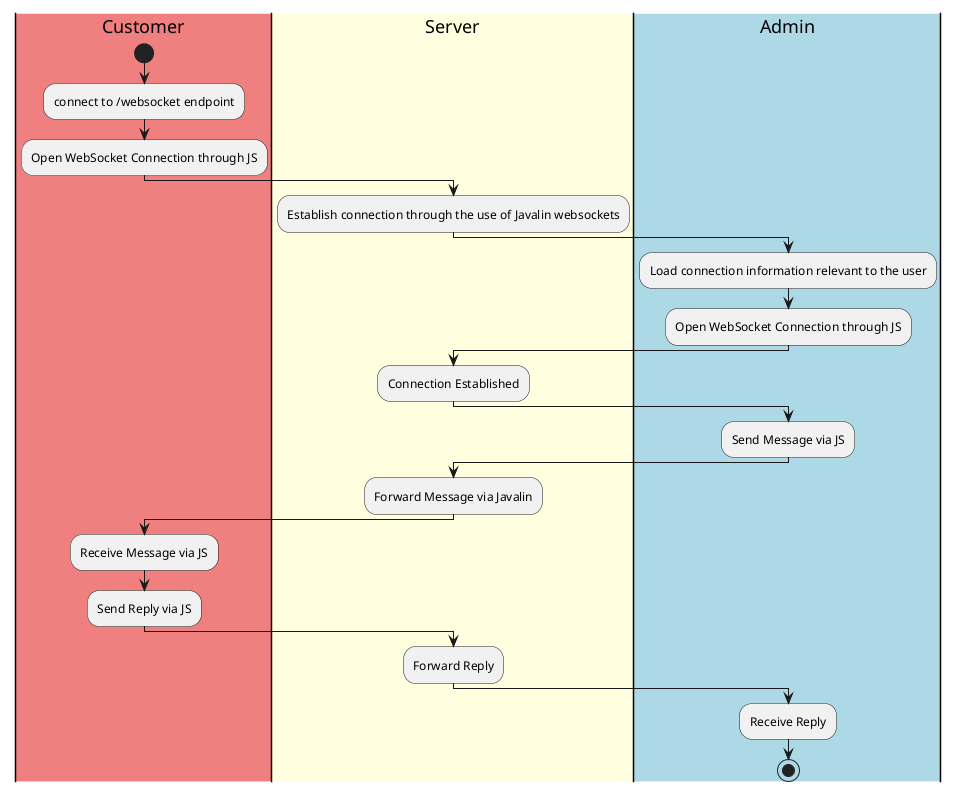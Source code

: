 @startuml
!define USER1 Admin
!define USER2 Customer

|#LightCoral| USER2 |
start
:connect to /websocket endpoint;
:Open WebSocket Connection through JS;

|#LightYellow| Server |
:Establish connection through the use of Javalin websockets;

| USER1 |
:Load connection information relevant to the user;
:Open WebSocket Connection through JS;

|#LightYellow| Server |
:Connection Established;

|#LightBlue| USER1 |
:Send Message via JS;

|#LightYellow| Server |
:Forward Message via Javalin;

|#LightCoral| USER2 |
:Receive Message via JS;

|#LightCoral| USER2 |
:Send Reply via JS;

|#LightYellow| Server |
:Forward Reply;

|#LightBlue| USER1 |
:Receive Reply;
stop
@enduml
